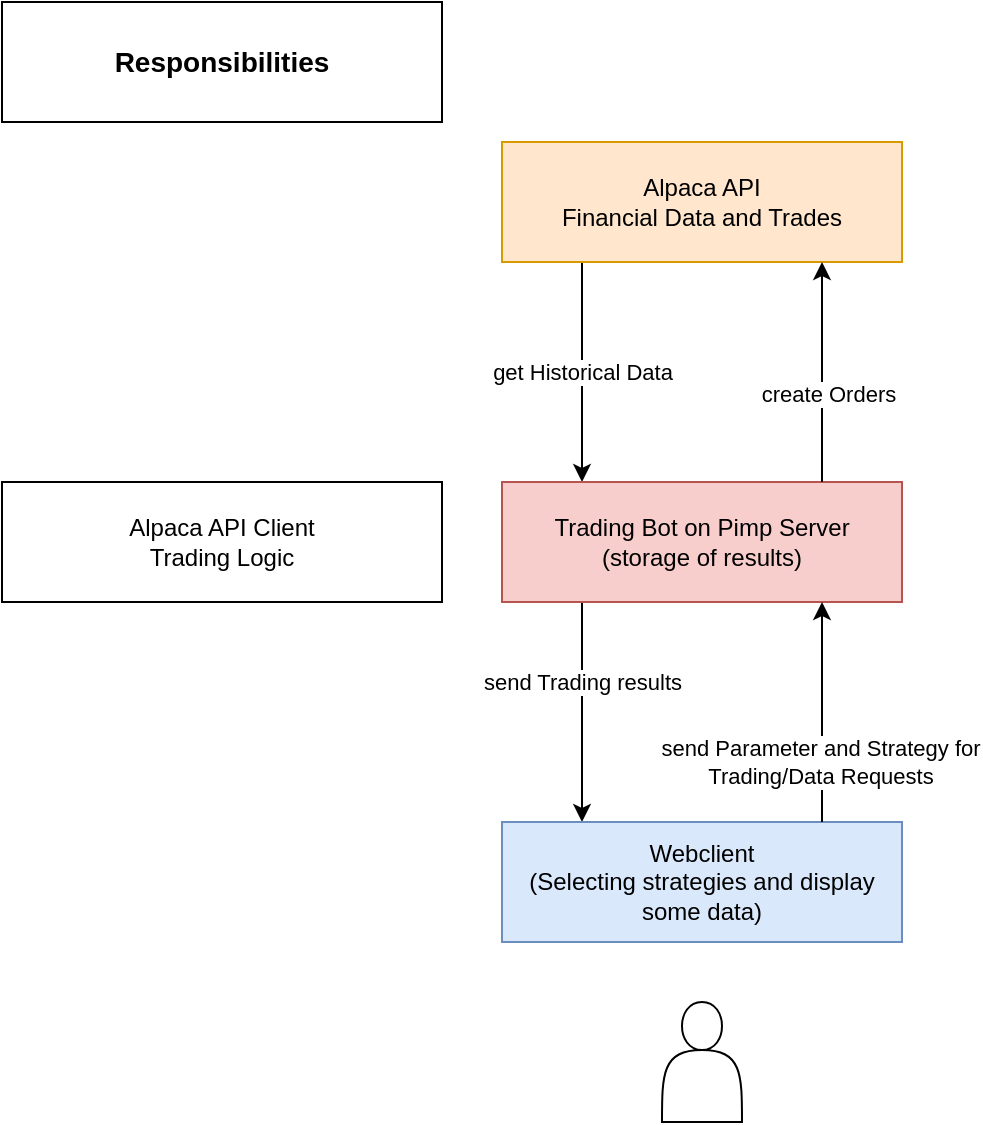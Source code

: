<mxfile version="21.5.0" type="device" pages="3">
  <diagram name="Architecture" id="uDRo8drKF1JdW04llBPA">
    <mxGraphModel dx="1050" dy="619" grid="1" gridSize="10" guides="1" tooltips="1" connect="1" arrows="1" fold="1" page="1" pageScale="1" pageWidth="827" pageHeight="1169" math="0" shadow="0">
      <root>
        <mxCell id="0" />
        <mxCell id="1" parent="0" />
        <mxCell id="SczCrBB4hjZauwR8BPmq-5" value="get Historical Data" style="edgeStyle=orthogonalEdgeStyle;rounded=0;orthogonalLoop=1;jettySize=auto;html=1;" parent="1" source="SczCrBB4hjZauwR8BPmq-1" target="SczCrBB4hjZauwR8BPmq-2" edge="1">
          <mxGeometry relative="1" as="geometry">
            <Array as="points">
              <mxPoint x="380" y="260" />
              <mxPoint x="380" y="260" />
            </Array>
          </mxGeometry>
        </mxCell>
        <mxCell id="SczCrBB4hjZauwR8BPmq-1" value="Alpaca API&lt;br&gt;Financial Data and Trades" style="rounded=0;whiteSpace=wrap;html=1;fillColor=#ffe6cc;strokeColor=#d79b00;" parent="1" vertex="1">
          <mxGeometry x="340" y="130" width="200" height="60" as="geometry" />
        </mxCell>
        <mxCell id="SczCrBB4hjZauwR8BPmq-6" value="" style="edgeStyle=orthogonalEdgeStyle;rounded=0;orthogonalLoop=1;jettySize=auto;html=1;" parent="1" source="SczCrBB4hjZauwR8BPmq-2" target="SczCrBB4hjZauwR8BPmq-3" edge="1">
          <mxGeometry relative="1" as="geometry">
            <Array as="points">
              <mxPoint x="380" y="430" />
              <mxPoint x="380" y="430" />
            </Array>
          </mxGeometry>
        </mxCell>
        <mxCell id="SczCrBB4hjZauwR8BPmq-13" value="send Trading results" style="edgeLabel;html=1;align=center;verticalAlign=middle;resizable=0;points=[];" parent="SczCrBB4hjZauwR8BPmq-6" vertex="1" connectable="0">
          <mxGeometry x="-0.181" relative="1" as="geometry">
            <mxPoint y="-5" as="offset" />
          </mxGeometry>
        </mxCell>
        <mxCell id="SczCrBB4hjZauwR8BPmq-2" value="Trading Bot on Pimp Server&lt;br&gt;(storage of results)" style="rounded=0;whiteSpace=wrap;html=1;fillColor=#f8cecc;strokeColor=#b85450;" parent="1" vertex="1">
          <mxGeometry x="340" y="300" width="200" height="60" as="geometry" />
        </mxCell>
        <mxCell id="SczCrBB4hjZauwR8BPmq-3" value="Webclient&lt;br&gt;(Selecting strategies and display some data)" style="rounded=0;whiteSpace=wrap;html=1;fillColor=#dae8fc;strokeColor=#6c8ebf;" parent="1" vertex="1">
          <mxGeometry x="340" y="470" width="200" height="60" as="geometry" />
        </mxCell>
        <mxCell id="SczCrBB4hjZauwR8BPmq-4" value="" style="shape=actor;whiteSpace=wrap;html=1;" parent="1" vertex="1">
          <mxGeometry x="420" y="560" width="40" height="60" as="geometry" />
        </mxCell>
        <mxCell id="SczCrBB4hjZauwR8BPmq-7" value="" style="edgeStyle=orthogonalEdgeStyle;rounded=0;orthogonalLoop=1;jettySize=auto;html=1;endArrow=none;endFill=0;startArrow=classic;startFill=1;" parent="1" edge="1">
          <mxGeometry relative="1" as="geometry">
            <mxPoint x="500" y="190" as="sourcePoint" />
            <mxPoint x="500" y="300" as="targetPoint" />
            <Array as="points">
              <mxPoint x="500" y="260" />
              <mxPoint x="500" y="260" />
            </Array>
          </mxGeometry>
        </mxCell>
        <mxCell id="SczCrBB4hjZauwR8BPmq-8" value="create Orders" style="edgeLabel;html=1;align=center;verticalAlign=middle;resizable=0;points=[];" parent="SczCrBB4hjZauwR8BPmq-7" vertex="1" connectable="0">
          <mxGeometry x="0.188" y="3" relative="1" as="geometry">
            <mxPoint as="offset" />
          </mxGeometry>
        </mxCell>
        <mxCell id="SczCrBB4hjZauwR8BPmq-10" value="" style="edgeStyle=orthogonalEdgeStyle;rounded=0;orthogonalLoop=1;jettySize=auto;html=1;endArrow=none;endFill=0;startArrow=classic;startFill=1;" parent="1" edge="1">
          <mxGeometry relative="1" as="geometry">
            <mxPoint x="500" y="360" as="sourcePoint" />
            <mxPoint x="500" y="470" as="targetPoint" />
            <Array as="points">
              <mxPoint x="500" y="430" />
              <mxPoint x="500" y="430" />
            </Array>
          </mxGeometry>
        </mxCell>
        <mxCell id="SczCrBB4hjZauwR8BPmq-12" value="send Parameter and Strategy for&lt;br&gt;Trading/Data Requests" style="edgeLabel;html=1;align=center;verticalAlign=middle;resizable=0;points=[];" parent="SczCrBB4hjZauwR8BPmq-10" vertex="1" connectable="0">
          <mxGeometry x="0.14" y="-1" relative="1" as="geometry">
            <mxPoint y="17" as="offset" />
          </mxGeometry>
        </mxCell>
        <mxCell id="fz1w37qa3fkk2DhhMWeU-1" value="Alpaca API Client&lt;br&gt;Trading Logic&lt;br&gt;" style="rounded=0;whiteSpace=wrap;html=1;" parent="1" vertex="1">
          <mxGeometry x="90" y="300" width="220" height="60" as="geometry" />
        </mxCell>
        <mxCell id="fz1w37qa3fkk2DhhMWeU-2" value="&lt;b&gt;&lt;font style=&quot;font-size: 14px;&quot;&gt;Responsibilities&lt;/font&gt;&lt;/b&gt;" style="rounded=0;whiteSpace=wrap;html=1;" parent="1" vertex="1">
          <mxGeometry x="90" y="60" width="220" height="60" as="geometry" />
        </mxCell>
      </root>
    </mxGraphModel>
  </diagram>
  <diagram id="MXUJdKmrGlDk99uZBIL1" name="Class Overview">
    <mxGraphModel dx="2327" dy="2053" grid="1" gridSize="10" guides="1" tooltips="1" connect="1" arrows="1" fold="1" page="1" pageScale="1" pageWidth="827" pageHeight="1169" math="0" shadow="0">
      <root>
        <mxCell id="0" />
        <mxCell id="1" parent="0" />
        <mxCell id="YCY6Y0AmkPTsAsJ50fIO-10" style="edgeStyle=orthogonalEdgeStyle;rounded=0;orthogonalLoop=1;jettySize=auto;html=1;exitX=1;exitY=0.5;exitDx=0;exitDy=0;entryX=0;entryY=0.5;entryDx=0;entryDy=0;" parent="1" source="gxhXEUAJSiSoGOXMLT7X-1" target="YCY6Y0AmkPTsAsJ50fIO-8" edge="1">
          <mxGeometry relative="1" as="geometry" />
        </mxCell>
        <mxCell id="gxhXEUAJSiSoGOXMLT7X-1" value="Routing" style="rounded=0;whiteSpace=wrap;html=1;fillColor=#dae8fc;strokeColor=#6c8ebf;" parent="1" vertex="1">
          <mxGeometry x="190" y="230" width="200" height="60" as="geometry" />
        </mxCell>
        <mxCell id="YCY6Y0AmkPTsAsJ50fIO-2" value="HTTP" style="edgeStyle=orthogonalEdgeStyle;rounded=0;orthogonalLoop=1;jettySize=auto;html=1;startArrow=classic;startFill=1;" parent="1" source="YCY6Y0AmkPTsAsJ50fIO-1" target="gxhXEUAJSiSoGOXMLT7X-1" edge="1">
          <mxGeometry relative="1" as="geometry" />
        </mxCell>
        <mxCell id="YCY6Y0AmkPTsAsJ50fIO-1" value="Frontend" style="rounded=0;whiteSpace=wrap;html=1;fillColor=#fff2cc;strokeColor=#d6b656;" parent="1" vertex="1">
          <mxGeometry x="-90" y="230" width="200" height="60" as="geometry" />
        </mxCell>
        <mxCell id="YCY6Y0AmkPTsAsJ50fIO-3" value="TradingStrategy" style="rounded=0;whiteSpace=wrap;html=1;fillColor=#dae8fc;strokeColor=#6c8ebf;" parent="1" vertex="1">
          <mxGeometry x="940" y="170" width="200" height="60" as="geometry" />
        </mxCell>
        <mxCell id="YCY6Y0AmkPTsAsJ50fIO-5" style="edgeStyle=orthogonalEdgeStyle;rounded=0;orthogonalLoop=1;jettySize=auto;html=1;exitX=0.5;exitY=0;exitDx=0;exitDy=0;entryX=0.5;entryY=1;entryDx=0;entryDy=0;dashed=1;dashPattern=8 8;" parent="1" source="YCY6Y0AmkPTsAsJ50fIO-4" target="YCY6Y0AmkPTsAsJ50fIO-3" edge="1">
          <mxGeometry relative="1" as="geometry" />
        </mxCell>
        <mxCell id="YCY6Y0AmkPTsAsJ50fIO-11" style="edgeStyle=orthogonalEdgeStyle;rounded=0;orthogonalLoop=1;jettySize=auto;html=1;exitX=0.5;exitY=0;exitDx=0;exitDy=0;entryX=0.5;entryY=0;entryDx=0;entryDy=0;" parent="1" source="YCY6Y0AmkPTsAsJ50fIO-9" target="YCY6Y0AmkPTsAsJ50fIO-9" edge="1">
          <mxGeometry relative="1" as="geometry" />
        </mxCell>
        <mxCell id="YCY6Y0AmkPTsAsJ50fIO-20" style="edgeStyle=orthogonalEdgeStyle;rounded=0;orthogonalLoop=1;jettySize=auto;html=1;exitX=0.25;exitY=1;exitDx=0;exitDy=0;entryX=0.75;entryY=0;entryDx=0;entryDy=0;" parent="1" source="YCY6Y0AmkPTsAsJ50fIO-4" target="YCY6Y0AmkPTsAsJ50fIO-9" edge="1">
          <mxGeometry relative="1" as="geometry">
            <Array as="points">
              <mxPoint x="923" y="395" />
              <mxPoint x="850" y="395" />
            </Array>
          </mxGeometry>
        </mxCell>
        <mxCell id="YCY6Y0AmkPTsAsJ50fIO-4" value="MovingAverageStrategy" style="rounded=0;whiteSpace=wrap;html=1;fillColor=#dae8fc;strokeColor=#6c8ebf;" parent="1" vertex="1">
          <mxGeometry x="890" y="320" width="130" height="40" as="geometry" />
        </mxCell>
        <mxCell id="YCY6Y0AmkPTsAsJ50fIO-7" style="edgeStyle=orthogonalEdgeStyle;rounded=0;orthogonalLoop=1;jettySize=auto;html=1;exitX=0.5;exitY=0;exitDx=0;exitDy=0;entryX=0.5;entryY=1;entryDx=0;entryDy=0;dashed=1;dashPattern=8 8;" parent="1" source="YCY6Y0AmkPTsAsJ50fIO-6" target="YCY6Y0AmkPTsAsJ50fIO-3" edge="1">
          <mxGeometry relative="1" as="geometry" />
        </mxCell>
        <mxCell id="YCY6Y0AmkPTsAsJ50fIO-19" style="edgeStyle=orthogonalEdgeStyle;rounded=0;orthogonalLoop=1;jettySize=auto;html=1;exitX=0.25;exitY=1;exitDx=0;exitDy=0;entryX=0.75;entryY=0;entryDx=0;entryDy=0;" parent="1" source="YCY6Y0AmkPTsAsJ50fIO-6" target="YCY6Y0AmkPTsAsJ50fIO-9" edge="1">
          <mxGeometry relative="1" as="geometry" />
        </mxCell>
        <mxCell id="YCY6Y0AmkPTsAsJ50fIO-6" value="RsiStrategy" style="rounded=0;whiteSpace=wrap;html=1;fillColor=#dae8fc;strokeColor=#6c8ebf;" parent="1" vertex="1">
          <mxGeometry x="1070" y="320" width="130" height="40" as="geometry" />
        </mxCell>
        <mxCell id="YCY6Y0AmkPTsAsJ50fIO-13" style="edgeStyle=orthogonalEdgeStyle;rounded=0;orthogonalLoop=1;jettySize=auto;html=1;exitX=1;exitY=0.5;exitDx=0;exitDy=0;entryX=0;entryY=0.5;entryDx=0;entryDy=0;" parent="1" source="YCY6Y0AmkPTsAsJ50fIO-8" target="YCY6Y0AmkPTsAsJ50fIO-9" edge="1">
          <mxGeometry relative="1" as="geometry">
            <Array as="points">
              <mxPoint x="655" y="260" />
              <mxPoint x="655" y="460" />
            </Array>
          </mxGeometry>
        </mxCell>
        <mxCell id="YCY6Y0AmkPTsAsJ50fIO-14" value="RawStockData" style="edgeLabel;html=1;align=center;verticalAlign=middle;resizable=0;points=[];fontSize=14;" parent="YCY6Y0AmkPTsAsJ50fIO-13" vertex="1" connectable="0">
          <mxGeometry x="0.709" y="-1" relative="1" as="geometry">
            <mxPoint x="-4" y="-112" as="offset" />
          </mxGeometry>
        </mxCell>
        <mxCell id="YCY6Y0AmkPTsAsJ50fIO-15" style="edgeStyle=orthogonalEdgeStyle;rounded=0;orthogonalLoop=1;jettySize=auto;html=1;entryX=0;entryY=0.5;entryDx=0;entryDy=0;" parent="1" source="YCY6Y0AmkPTsAsJ50fIO-8" target="YCY6Y0AmkPTsAsJ50fIO-3" edge="1">
          <mxGeometry relative="1" as="geometry" />
        </mxCell>
        <mxCell id="YCY6Y0AmkPTsAsJ50fIO-23" style="edgeStyle=orthogonalEdgeStyle;rounded=0;orthogonalLoop=1;jettySize=auto;html=1;entryX=0;entryY=0.5;entryDx=0;entryDy=0;" parent="1" source="YCY6Y0AmkPTsAsJ50fIO-8" target="YCY6Y0AmkPTsAsJ50fIO-22" edge="1">
          <mxGeometry relative="1" as="geometry" />
        </mxCell>
        <mxCell id="YCY6Y0AmkPTsAsJ50fIO-27" style="edgeStyle=orthogonalEdgeStyle;rounded=0;orthogonalLoop=1;jettySize=auto;html=1;entryX=0.25;entryY=1;entryDx=0;entryDy=0;" parent="1" source="YCY6Y0AmkPTsAsJ50fIO-8" target="YCY6Y0AmkPTsAsJ50fIO-16" edge="1">
          <mxGeometry relative="1" as="geometry">
            <Array as="points">
              <mxPoint x="510" />
              <mxPoint x="650" />
            </Array>
          </mxGeometry>
        </mxCell>
        <mxCell id="YCY6Y0AmkPTsAsJ50fIO-8" value="TradingController" style="rounded=0;whiteSpace=wrap;html=1;fillColor=#dae8fc;strokeColor=#6c8ebf;" parent="1" vertex="1">
          <mxGeometry x="410" y="230" width="200" height="60" as="geometry" />
        </mxCell>
        <mxCell id="YCY6Y0AmkPTsAsJ50fIO-9" value="Indicators" style="rounded=0;whiteSpace=wrap;html=1;fillColor=#dae8fc;strokeColor=#6c8ebf;" parent="1" vertex="1">
          <mxGeometry x="700" y="430" width="200" height="60" as="geometry" />
        </mxCell>
        <mxCell id="YCY6Y0AmkPTsAsJ50fIO-16" value="AlpacaRepository" style="rounded=0;whiteSpace=wrap;html=1;fillColor=#dae8fc;strokeColor=#6c8ebf;" parent="1" vertex="1">
          <mxGeometry x="600" y="-110" width="200" height="60" as="geometry" />
        </mxCell>
        <mxCell id="YCY6Y0AmkPTsAsJ50fIO-24" style="edgeStyle=orthogonalEdgeStyle;rounded=0;orthogonalLoop=1;jettySize=auto;html=1;entryX=0.5;entryY=0;entryDx=0;entryDy=0;" parent="1" source="YCY6Y0AmkPTsAsJ50fIO-22" target="YCY6Y0AmkPTsAsJ50fIO-3" edge="1">
          <mxGeometry relative="1" as="geometry" />
        </mxCell>
        <mxCell id="YCY6Y0AmkPTsAsJ50fIO-25" style="edgeStyle=orthogonalEdgeStyle;rounded=0;orthogonalLoop=1;jettySize=auto;html=1;exitX=0.5;exitY=1;exitDx=0;exitDy=0;" parent="1" source="YCY6Y0AmkPTsAsJ50fIO-22" edge="1">
          <mxGeometry relative="1" as="geometry">
            <mxPoint x="800" y="430" as="targetPoint" />
          </mxGeometry>
        </mxCell>
        <mxCell id="YCY6Y0AmkPTsAsJ50fIO-26" style="edgeStyle=orthogonalEdgeStyle;rounded=0;orthogonalLoop=1;jettySize=auto;html=1;exitX=0.5;exitY=0;exitDx=0;exitDy=0;entryX=0.5;entryY=1;entryDx=0;entryDy=0;" parent="1" source="YCY6Y0AmkPTsAsJ50fIO-22" target="YCY6Y0AmkPTsAsJ50fIO-16" edge="1">
          <mxGeometry relative="1" as="geometry">
            <mxPoint x="510" y="-50" as="targetPoint" />
            <Array as="points">
              <mxPoint x="700" y="10" />
              <mxPoint x="700" y="10" />
            </Array>
          </mxGeometry>
        </mxCell>
        <mxCell id="YCY6Y0AmkPTsAsJ50fIO-22" value="TradingBot" style="rounded=0;whiteSpace=wrap;html=1;fillColor=#dae8fc;strokeColor=#6c8ebf;" parent="1" vertex="1">
          <mxGeometry x="600" y="110" width="200" height="60" as="geometry" />
        </mxCell>
      </root>
    </mxGraphModel>
  </diagram>
  <diagram id="5UKJKARpR0QsQ_FVK2eQ" name="Deployment">
    <mxGraphModel dx="1050" dy="619" grid="1" gridSize="10" guides="1" tooltips="1" connect="1" arrows="1" fold="1" page="1" pageScale="1" pageWidth="827" pageHeight="1169" math="0" shadow="0">
      <root>
        <mxCell id="0" />
        <mxCell id="1" parent="0" />
        <mxCell id="e8ap8BUFyB7vrtlW0o5c-1" value="" style="rounded=0;whiteSpace=wrap;html=1;dashed=1;dashPattern=8 8;fillColor=none;strokeWidth=2;" vertex="1" parent="1">
          <mxGeometry x="390" y="165" width="220" height="140" as="geometry" />
        </mxCell>
        <mxCell id="e8ap8BUFyB7vrtlW0o5c-2" value="" style="rounded=0;whiteSpace=wrap;html=1;dashed=1;dashPattern=8 8;fillColor=none;strokeWidth=2;" vertex="1" parent="1">
          <mxGeometry x="150" y="420" width="450" height="140" as="geometry" />
        </mxCell>
        <mxCell id="e8ap8BUFyB7vrtlW0o5c-3" value="Dockerhub" style="text;html=1;strokeColor=none;fillColor=none;align=center;verticalAlign=middle;whiteSpace=wrap;rounded=0;" vertex="1" parent="1">
          <mxGeometry x="390" y="135" width="60" height="30" as="geometry" />
        </mxCell>
        <mxCell id="e8ap8BUFyB7vrtlW0o5c-4" value="Locally" style="text;html=1;strokeColor=none;fillColor=none;align=center;verticalAlign=middle;whiteSpace=wrap;rounded=0;" vertex="1" parent="1">
          <mxGeometry x="150" y="390" width="60" height="30" as="geometry" />
        </mxCell>
        <mxCell id="e8ap8BUFyB7vrtlW0o5c-7" value="Image" style="rounded=1;whiteSpace=wrap;html=1;fillColor=#fff2cc;strokeColor=#d6b656;" vertex="1" parent="1">
          <mxGeometry x="450" y="195" width="120" height="60" as="geometry" />
        </mxCell>
        <mxCell id="e8ap8BUFyB7vrtlW0o5c-8" value="Keys" style="rounded=1;whiteSpace=wrap;html=1;fillColor=#f8cecc;strokeColor=#b85450;" vertex="1" parent="1">
          <mxGeometry x="190" y="460" width="120" height="60" as="geometry" />
        </mxCell>
        <mxCell id="e8ap8BUFyB7vrtlW0o5c-9" value="" style="rounded=0;whiteSpace=wrap;html=1;dashed=1;dashPattern=8 8;fillColor=none;strokeWidth=2;" vertex="1" parent="1">
          <mxGeometry x="70" y="165" width="220" height="140" as="geometry" />
        </mxCell>
        <mxCell id="e8ap8BUFyB7vrtlW0o5c-10" value="Microsoft Server" style="text;html=1;strokeColor=none;fillColor=none;align=center;verticalAlign=middle;whiteSpace=wrap;rounded=0;" vertex="1" parent="1">
          <mxGeometry x="70" y="135" width="130" height="30" as="geometry" />
        </mxCell>
        <mxCell id="e8ap8BUFyB7vrtlW0o5c-12" style="edgeStyle=orthogonalEdgeStyle;rounded=0;orthogonalLoop=1;jettySize=auto;html=1;exitX=1;exitY=0.5;exitDx=0;exitDy=0;entryX=0;entryY=0.5;entryDx=0;entryDy=0;" edge="1" parent="1" source="e8ap8BUFyB7vrtlW0o5c-11" target="e8ap8BUFyB7vrtlW0o5c-7">
          <mxGeometry relative="1" as="geometry" />
        </mxCell>
        <mxCell id="e8ap8BUFyB7vrtlW0o5c-13" value="Pushed" style="edgeLabel;html=1;align=center;verticalAlign=middle;resizable=0;points=[];" vertex="1" connectable="0" parent="e8ap8BUFyB7vrtlW0o5c-12">
          <mxGeometry x="0.246" y="1" relative="1" as="geometry">
            <mxPoint x="-35" y="1" as="offset" />
          </mxGeometry>
        </mxCell>
        <mxCell id="e8ap8BUFyB7vrtlW0o5c-11" value="Image" style="rounded=1;whiteSpace=wrap;html=1;fillColor=#fff2cc;strokeColor=#d6b656;" vertex="1" parent="1">
          <mxGeometry x="130" y="195" width="120" height="60" as="geometry" />
        </mxCell>
        <mxCell id="e8ap8BUFyB7vrtlW0o5c-14" value="Image is built here" style="text;html=1;strokeColor=none;fillColor=none;align=center;verticalAlign=middle;whiteSpace=wrap;rounded=0;" vertex="1" parent="1">
          <mxGeometry x="130" y="260" width="60" height="30" as="geometry" />
        </mxCell>
      </root>
    </mxGraphModel>
  </diagram>
</mxfile>

